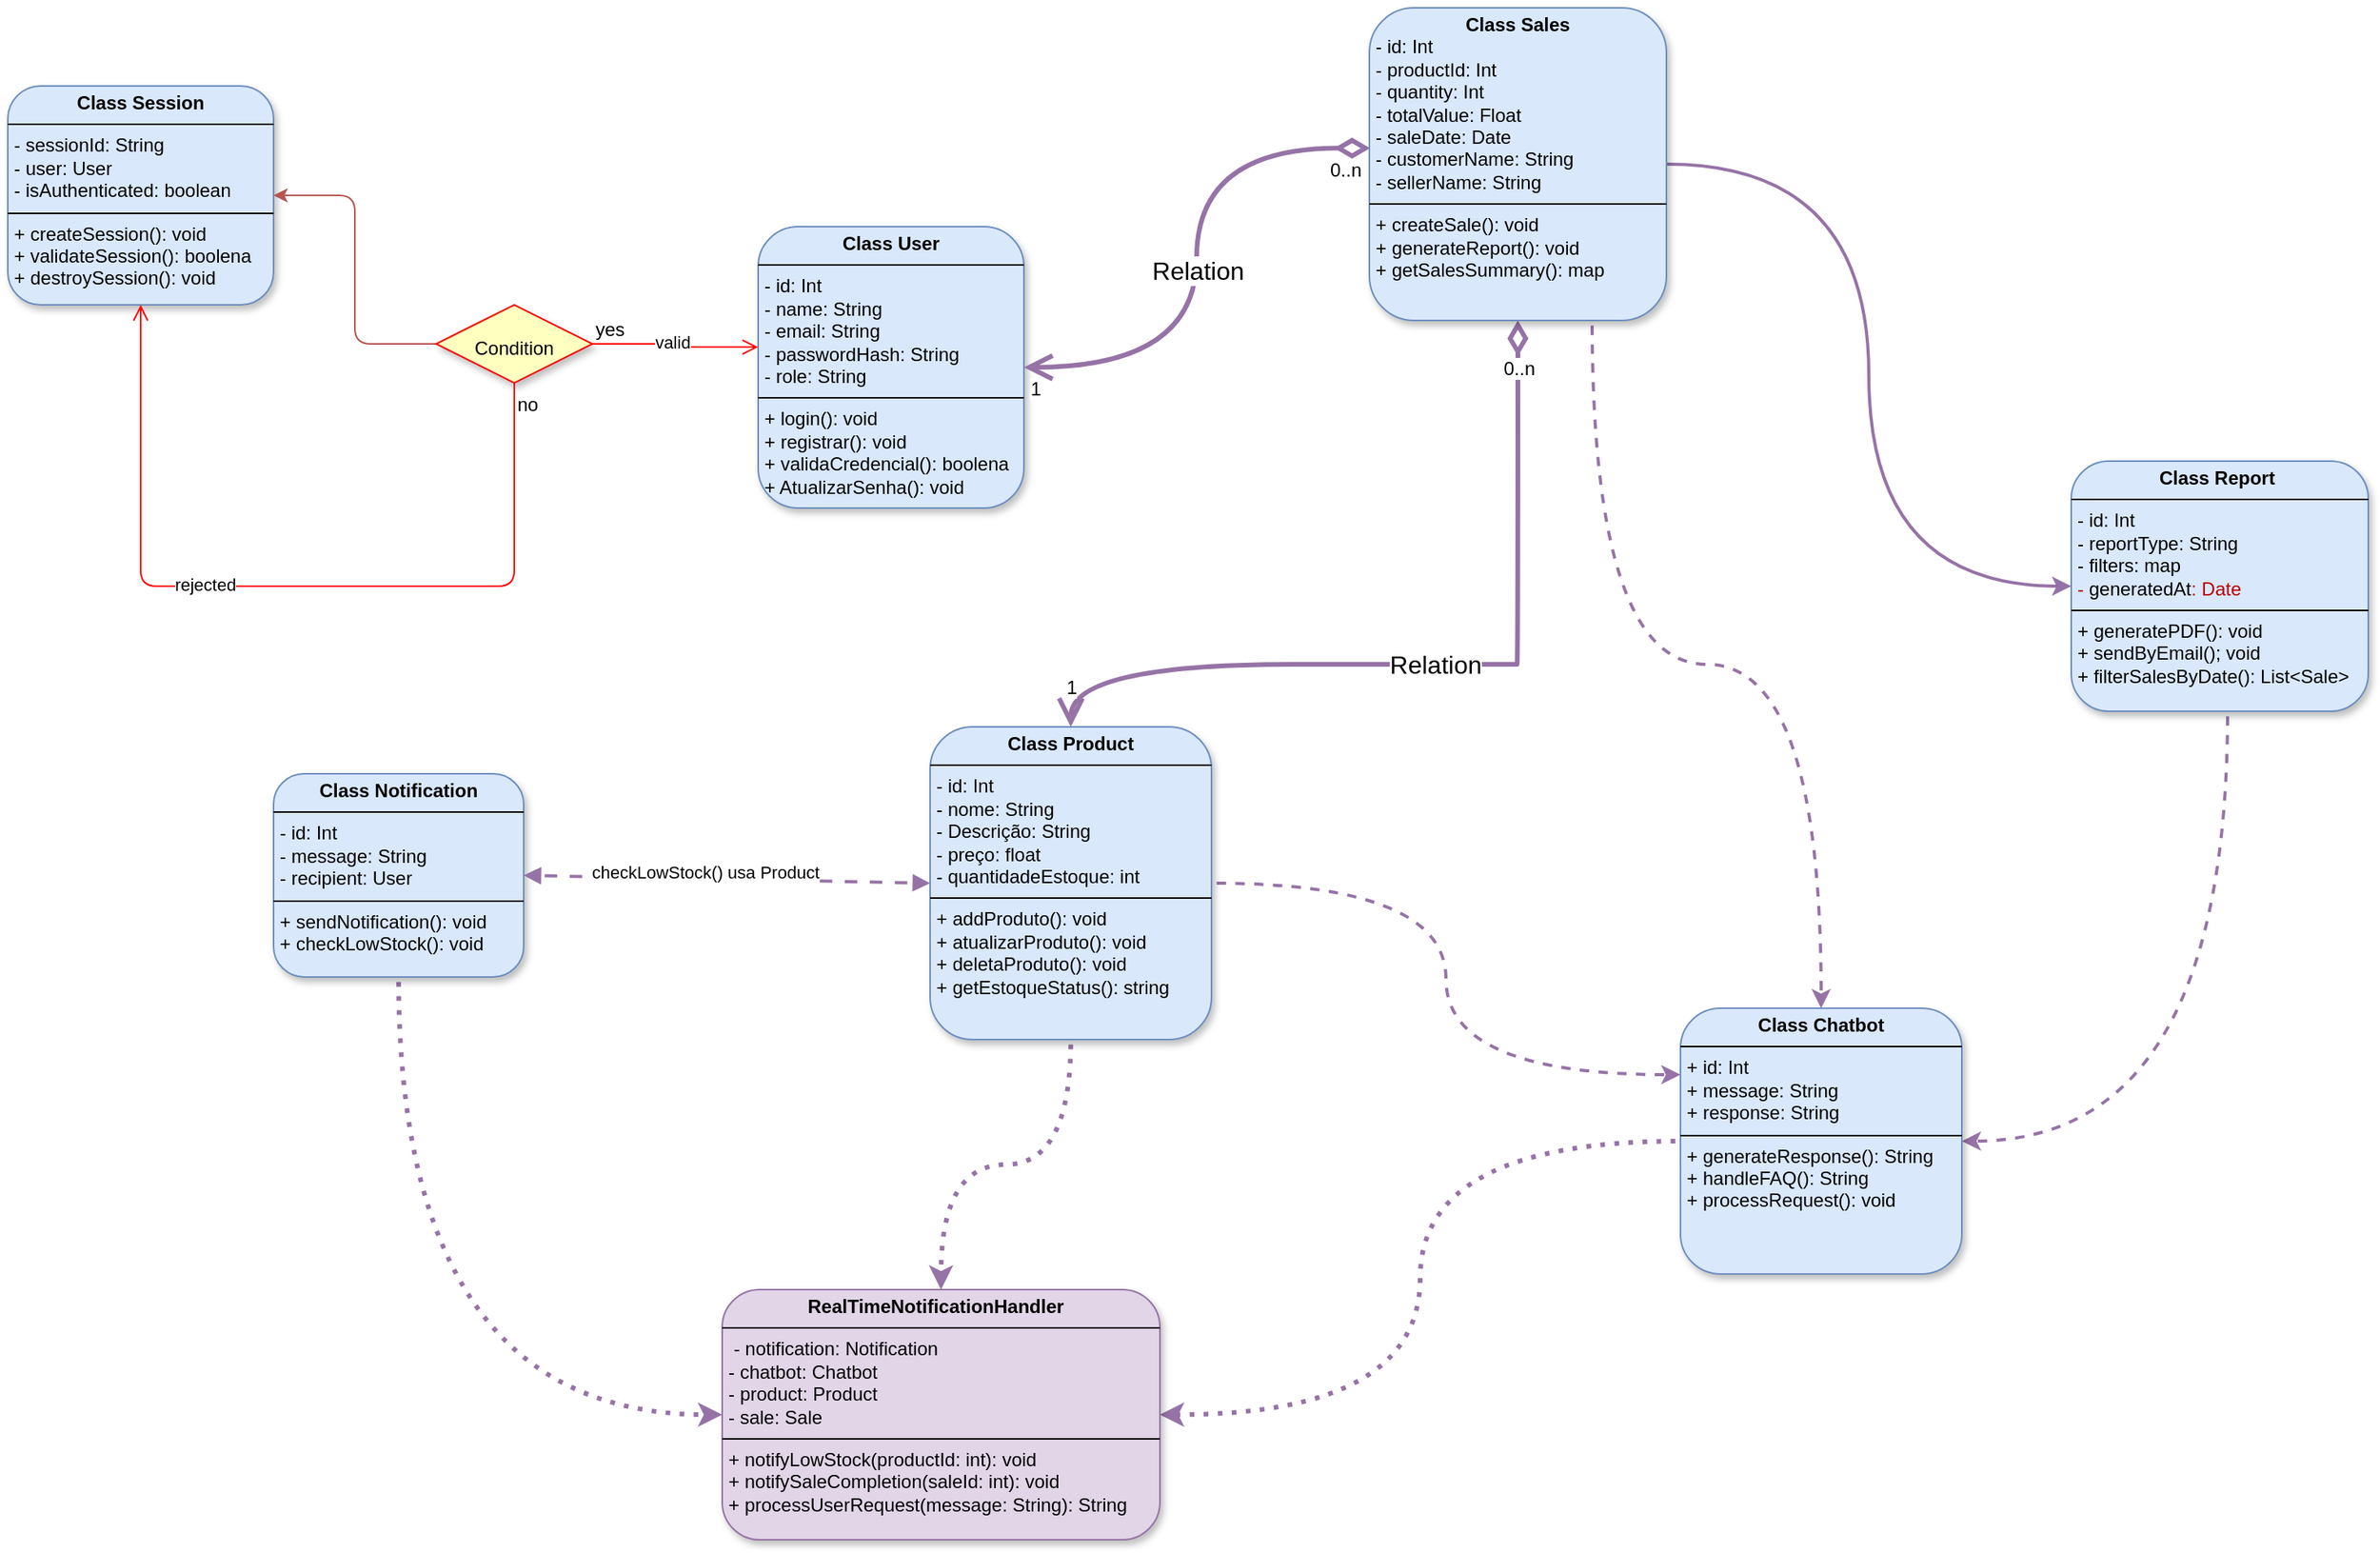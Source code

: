 <mxfile version="26.1.1">
  <diagram name="Página-1" id="VecqVEvQKj1oHFk1jlvt">
    <mxGraphModel dx="2504" dy="1510" grid="1" gridSize="10" guides="1" tooltips="1" connect="1" arrows="1" fold="1" page="1" pageScale="1" pageWidth="827" pageHeight="1169" math="0" shadow="0">
      <root>
        <mxCell id="0" />
        <mxCell id="1" parent="0" />
        <mxCell id="R9yJbHaMIMmJ18Bx0P0C-2" value="&lt;p style=&quot;margin:0px;margin-top:4px;text-align:center;&quot;&gt;&lt;b&gt;Class User&lt;/b&gt;&lt;/p&gt;&lt;hr size=&quot;1&quot; style=&quot;border-style:solid;&quot;&gt;&lt;p style=&quot;margin:0px;margin-left:4px;&quot;&gt;- id: Int&lt;/p&gt;&lt;p style=&quot;margin:0px;margin-left:4px;&quot;&gt;- name: String&lt;/p&gt;&lt;p style=&quot;margin:0px;margin-left:4px;&quot;&gt;- email: String&lt;/p&gt;&lt;p style=&quot;margin:0px;margin-left:4px;&quot;&gt;- passwordHash: String&lt;/p&gt;&lt;p style=&quot;margin:0px;margin-left:4px;&quot;&gt;- role: String&lt;/p&gt;&lt;hr size=&quot;1&quot; style=&quot;border-style:solid;&quot;&gt;&lt;p style=&quot;margin: 0px 0px 0px 4px;&quot;&gt;+ login(): void&lt;/p&gt;&lt;p style=&quot;margin: 0px 0px 0px 4px;&quot;&gt;+ registrar(): void&lt;/p&gt;&lt;p style=&quot;margin: 0px 0px 0px 4px;&quot;&gt;+ validaCredencial(): boolena&lt;/p&gt;&lt;p style=&quot;margin: 0px 0px 0px 4px;&quot;&gt;+ AtualizarSenha(): void&lt;/p&gt;" style="verticalAlign=top;align=left;overflow=fill;html=1;whiteSpace=wrap;rounded=1;glass=0;fillColor=#dae8fc;strokeColor=#6c8ebf;shadow=1;" parent="1" vertex="1">
          <mxGeometry x="570" y="250" width="170" height="180" as="geometry" />
        </mxCell>
        <mxCell id="SbY4Yyk2nIori4BTMzKW-7" style="edgeStyle=orthogonalEdgeStyle;rounded=0;orthogonalLoop=1;jettySize=auto;html=1;entryX=0.5;entryY=0;entryDx=0;entryDy=0;curved=1;flowAnimation=1;fillColor=#e1d5e7;strokeColor=#9673a6;strokeWidth=3;dashed=1;dashPattern=1 2;" edge="1" parent="1" source="R9yJbHaMIMmJ18Bx0P0C-3" target="SbY4Yyk2nIori4BTMzKW-5">
          <mxGeometry relative="1" as="geometry" />
        </mxCell>
        <mxCell id="SbY4Yyk2nIori4BTMzKW-12" style="edgeStyle=orthogonalEdgeStyle;rounded=0;orthogonalLoop=1;jettySize=auto;html=1;entryX=0;entryY=0.25;entryDx=0;entryDy=0;dashed=1;strokeWidth=2;fillColor=#e1d5e7;strokeColor=#9673a6;flowAnimation=1;curved=1;" edge="1" parent="1" source="R9yJbHaMIMmJ18Bx0P0C-3" target="R9yJbHaMIMmJ18Bx0P0C-7">
          <mxGeometry relative="1" as="geometry" />
        </mxCell>
        <mxCell id="R9yJbHaMIMmJ18Bx0P0C-3" value="&lt;p style=&quot;margin:0px;margin-top:4px;text-align:center;&quot;&gt;&lt;b&gt;Class Product&lt;/b&gt;&lt;/p&gt;&lt;hr size=&quot;1&quot; style=&quot;border-style:solid;&quot;&gt;&lt;p style=&quot;margin:0px;margin-left:4px;&quot;&gt;- id: Int&lt;/p&gt;&lt;p style=&quot;margin:0px;margin-left:4px;&quot;&gt;- nome: String&lt;/p&gt;&lt;p style=&quot;margin:0px;margin-left:4px;&quot;&gt;- Descrição: String&lt;/p&gt;&lt;p style=&quot;margin:0px;margin-left:4px;&quot;&gt;- preço: float&lt;/p&gt;&lt;p style=&quot;margin:0px;margin-left:4px;&quot;&gt;- quantidadeEstoque: int&lt;/p&gt;&lt;hr size=&quot;1&quot; style=&quot;border-style:solid;&quot;&gt;&lt;p style=&quot;margin:0px;margin-left:4px;&quot;&gt;+ addProduto(): void&lt;/p&gt;&lt;p style=&quot;margin:0px;margin-left:4px;&quot;&gt;+ atualizarProduto(): void&lt;/p&gt;&lt;p style=&quot;margin:0px;margin-left:4px;&quot;&gt;+ deletaProduto(): void&amp;nbsp;&lt;/p&gt;&lt;p style=&quot;margin:0px;margin-left:4px;&quot;&gt;+ getEstoqueStatus(): string&lt;/p&gt;" style="verticalAlign=top;align=left;overflow=fill;html=1;whiteSpace=wrap;rounded=1;glass=0;fillColor=#dae8fc;strokeColor=#6c8ebf;shadow=1;" parent="1" vertex="1">
          <mxGeometry x="680" y="570" width="180" height="200" as="geometry" />
        </mxCell>
        <mxCell id="R9yJbHaMIMmJ18Bx0P0C-4" style="edgeStyle=orthogonalEdgeStyle;rounded=0;orthogonalLoop=1;jettySize=auto;html=1;entryX=0;entryY=0.5;entryDx=0;entryDy=0;fontFamily=Helvetica;fontSize=15;fontColor=default;strokeWidth=2;fillColor=#e1d5e7;strokeColor=#9673a6;curved=1;" parent="1" source="R9yJbHaMIMmJ18Bx0P0C-5" target="R9yJbHaMIMmJ18Bx0P0C-6" edge="1">
          <mxGeometry relative="1" as="geometry" />
        </mxCell>
        <mxCell id="SbY4Yyk2nIori4BTMzKW-10" style="edgeStyle=orthogonalEdgeStyle;rounded=0;orthogonalLoop=1;jettySize=auto;html=1;entryX=1;entryY=0.5;entryDx=0;entryDy=0;curved=1;strokeWidth=2;fillColor=#e1d5e7;strokeColor=#9673a6;dashed=1;flowAnimation=1;" edge="1" parent="1" source="R9yJbHaMIMmJ18Bx0P0C-6" target="R9yJbHaMIMmJ18Bx0P0C-7">
          <mxGeometry relative="1" as="geometry">
            <Array as="points">
              <mxPoint x="1510" y="835" />
            </Array>
          </mxGeometry>
        </mxCell>
        <mxCell id="R9yJbHaMIMmJ18Bx0P0C-6" value="&lt;p style=&quot;margin:0px;margin-top:4px;text-align:center;&quot;&gt;&lt;b&gt;Class&amp;nbsp;&lt;/b&gt;&lt;span style=&quot;background-color: transparent; text-align: left;&quot;&gt;&lt;b&gt;Report&amp;nbsp;&lt;/b&gt;&lt;/span&gt;&lt;/p&gt;&lt;hr size=&quot;1&quot; style=&quot;border-style:solid;&quot;&gt;&lt;p style=&quot;margin:0px;margin-left:4px;&quot;&gt;- id: Int&lt;/p&gt;&lt;p style=&quot;margin:0px;margin-left:4px;&quot;&gt;- reportType: String&lt;/p&gt;&lt;p style=&quot;margin:0px;margin-left:4px;&quot;&gt;- filters: map&lt;/p&gt;&lt;p style=&quot;margin:0px;margin-left:4px;&quot;&gt;&lt;span style=&quot;background-color: transparent;&quot;&gt;&lt;font color=&quot;rgba(0, 0, 0, 0)&quot;&gt;-&amp;nbsp;&lt;/font&gt;generatedAt&lt;font color=&quot;rgba(0, 0, 0, 0)&quot;&gt;: Date&lt;/font&gt;&lt;/span&gt;&lt;/p&gt;&lt;hr size=&quot;1&quot; style=&quot;border-style:solid;&quot;&gt;&lt;p style=&quot;margin:0px;margin-left:4px;&quot;&gt;+ generatePDF(): void&lt;/p&gt;&lt;p style=&quot;margin:0px;margin-left:4px;&quot;&gt;+ sendByEmail(); void&lt;/p&gt;&lt;p style=&quot;margin:0px;margin-left:4px;&quot;&gt;+ filterSalesByDate(): List&amp;lt;Sale&amp;gt;&lt;/p&gt;" style="verticalAlign=top;align=left;overflow=fill;html=1;whiteSpace=wrap;rounded=1;glass=0;fillColor=#dae8fc;strokeColor=#6c8ebf;shadow=1;" parent="1" vertex="1">
          <mxGeometry x="1410" y="400" width="190" height="160" as="geometry" />
        </mxCell>
        <mxCell id="SbY4Yyk2nIori4BTMzKW-6" style="edgeStyle=orthogonalEdgeStyle;rounded=0;orthogonalLoop=1;jettySize=auto;html=1;entryX=1;entryY=0.5;entryDx=0;entryDy=0;curved=1;flowAnimation=1;fillColor=#e1d5e7;strokeColor=#9673a6;strokeWidth=3;dashed=1;dashPattern=1 2;" edge="1" parent="1" source="R9yJbHaMIMmJ18Bx0P0C-7" target="SbY4Yyk2nIori4BTMzKW-5">
          <mxGeometry relative="1" as="geometry" />
        </mxCell>
        <mxCell id="R9yJbHaMIMmJ18Bx0P0C-7" value="&lt;p style=&quot;margin:0px;margin-top:4px;text-align:center;&quot;&gt;&lt;b&gt;Class Chatbot&lt;/b&gt;&lt;/p&gt;&lt;hr size=&quot;1&quot; style=&quot;border-style:solid;&quot;&gt;&lt;p style=&quot;margin:0px;margin-left:4px;&quot;&gt;+ id: Int&lt;/p&gt;&lt;p style=&quot;margin:0px;margin-left:4px;&quot;&gt;+ message: String&lt;/p&gt;&lt;p style=&quot;margin:0px;margin-left:4px;&quot;&gt;&lt;span style=&quot;background-color: transparent; color: light-dark(rgb(0, 0, 0), rgb(255, 255, 255));&quot;&gt;+ response: String&lt;/span&gt;&lt;/p&gt;&lt;hr size=&quot;1&quot; style=&quot;border-style:solid;&quot;&gt;&lt;p style=&quot;margin:0px;margin-left:4px;&quot;&gt;+&amp;nbsp;&lt;span style=&quot;background-color: transparent;&quot;&gt;generateResponse&lt;/span&gt;&lt;span style=&quot;background-color: transparent; color: light-dark(rgb(0, 0, 0), rgb(255, 255, 255));&quot;&gt;(): String&lt;/span&gt;&lt;/p&gt;&lt;p style=&quot;margin:0px;margin-left:4px;&quot;&gt;+ handleFAQ(): String&lt;/p&gt;&lt;p style=&quot;margin:0px;margin-left:4px;&quot;&gt;+ processRequest(): void&lt;/p&gt;" style="verticalAlign=top;align=left;overflow=fill;html=1;whiteSpace=wrap;rounded=1;glass=0;fillColor=#dae8fc;strokeColor=#6c8ebf;shadow=1;" parent="1" vertex="1">
          <mxGeometry x="1160" y="750" width="180" height="170" as="geometry" />
        </mxCell>
        <mxCell id="SbY4Yyk2nIori4BTMzKW-8" style="edgeStyle=orthogonalEdgeStyle;rounded=0;orthogonalLoop=1;jettySize=auto;html=1;entryX=0;entryY=0.5;entryDx=0;entryDy=0;curved=1;fillColor=#e1d5e7;strokeColor=#9673a6;flowAnimation=1;dashed=1;dashPattern=1 2;strokeWidth=3;" edge="1" parent="1" source="R9yJbHaMIMmJ18Bx0P0C-8" target="SbY4Yyk2nIori4BTMzKW-5">
          <mxGeometry relative="1" as="geometry">
            <Array as="points">
              <mxPoint x="340" y="1010" />
            </Array>
          </mxGeometry>
        </mxCell>
        <mxCell id="R9yJbHaMIMmJ18Bx0P0C-8" value="&lt;p style=&quot;margin:0px;margin-top:4px;text-align:center;&quot;&gt;&lt;b&gt;Class&amp;nbsp;&lt;/b&gt;&lt;span style=&quot;background-color: transparent; text-align: left;&quot;&gt;&lt;b&gt;Notification&lt;/b&gt;&lt;/span&gt;&lt;/p&gt;&lt;hr size=&quot;1&quot; style=&quot;border-style:solid;&quot;&gt;&lt;p style=&quot;margin:0px;margin-left:4px;&quot;&gt;- id: Int&lt;/p&gt;&lt;p style=&quot;margin:0px;margin-left:4px;&quot;&gt;- message: String&lt;/p&gt;&lt;p style=&quot;margin:0px;margin-left:4px;&quot;&gt;&lt;span style=&quot;background-color: transparent; color: light-dark(rgb(0, 0, 0), rgb(255, 255, 255));&quot;&gt;-&amp;nbsp;&lt;/span&gt;&lt;span style=&quot;background-color: transparent;&quot;&gt;recipient: User&lt;/span&gt;&lt;/p&gt;&lt;hr size=&quot;1&quot; style=&quot;border-style:solid;&quot;&gt;&lt;p style=&quot;margin:0px;margin-left:4px;&quot;&gt;+&amp;nbsp;&lt;span style=&quot;background-color: transparent;&quot;&gt;sendNotification&lt;/span&gt;&lt;span style=&quot;background-color: transparent; color: light-dark(rgb(0, 0, 0), rgb(255, 255, 255));&quot;&gt;(): void&lt;/span&gt;&lt;/p&gt;&lt;p style=&quot;margin:0px;margin-left:4px;&quot;&gt;+&amp;nbsp;&lt;span style=&quot;background-color: transparent;&quot;&gt;checkLowStock&lt;/span&gt;&lt;span style=&quot;background-color: transparent; color: light-dark(rgb(0, 0, 0), rgb(255, 255, 255));&quot;&gt;(): void&lt;/span&gt;&lt;/p&gt;" style="verticalAlign=top;align=left;overflow=fill;html=1;whiteSpace=wrap;rounded=1;glass=0;fillColor=#dae8fc;strokeColor=#6c8ebf;shadow=1;" parent="1" vertex="1">
          <mxGeometry x="260" y="600" width="160" height="130" as="geometry" />
        </mxCell>
        <mxCell id="R9yJbHaMIMmJ18Bx0P0C-9" value="&lt;p style=&quot;margin:0px;margin-top:4px;text-align:center;&quot;&gt;&lt;b&gt;Class&amp;nbsp;&lt;/b&gt;&lt;span style=&quot;background-color: transparent; text-align: left;&quot;&gt;&lt;b&gt;Session&lt;/b&gt;&lt;/span&gt;&lt;span style=&quot;background-color: transparent; color: rgba(0, 0, 0, 0); font-family: monospace; font-size: 0px; text-align: left; text-wrap-mode: nowrap;&quot;&gt;%3CmxGraphModel%3E%3Croot%3E%3CmxCell%20id%3D%220%22%2F%3E%3CmxCell%20id%3D%221%22%20parent%3D%220%22%2F%3E%3CmxCell%20id%3D%222%22%20value%3D%22%26lt%3Bp%20style%3D%26quot%3Bmargin%3A0px%3Bmargin-top%3A4px%3Btext-align%3Acenter%3B%26quot%3B%26gt%3B%26lt%3Bb%26gt%3BClass%26amp%3Bnbsp%3B%26lt%3B%2Fb%26gt%3B%26lt%3Bspan%20style%3D%26quot%3Bbackground-color%3A%20transparent%3B%20text-align%3A%20left%3B%26quot%3B%26gt%3B%26lt%3Bb%26gt%3BNotification%26lt%3B%2Fb%26gt%3B%26lt%3B%2Fspan%26gt%3B%26lt%3B%2Fp%26gt%3B%26lt%3Bhr%20size%3D%26quot%3B1%26quot%3B%20style%3D%26quot%3Bborder-style%3Asolid%3B%26quot%3B%26gt%3B%26lt%3Bp%20style%3D%26quot%3Bmargin%3A0px%3Bmargin-left%3A4px%3B%26quot%3B%26gt%3B%2B%20id%3A%20Int%26lt%3B%2Fp%26gt%3B%26lt%3Bp%20style%3D%26quot%3Bmargin%3A0px%3Bmargin-left%3A4px%3B%26quot%3B%26gt%3B%2B%20message%3A%20String%26lt%3B%2Fp%26gt%3B%26lt%3Bp%20style%3D%26quot%3Bmargin%3A0px%3Bmargin-left%3A4px%3B%26quot%3B%26gt%3B%26lt%3Bspan%20style%3D%26quot%3Bbackground-color%3A%20transparent%3B%20color%3A%20light-dark(rgb(0%2C%200%2C%200)%2C%20rgb(255%2C%20255%2C%20255))%3B%26quot%3B%26gt%3B%2B%26amp%3Bnbsp%3B%26lt%3B%2Fspan%26gt%3B%26lt%3Bspan%20style%3D%26quot%3Bbackground-color%3A%20transparent%3B%26quot%3B%26gt%3Brecipient%3A%20User%26lt%3B%2Fspan%26gt%3B%26lt%3B%2Fp%26gt%3B%26lt%3Bhr%20size%3D%26quot%3B1%26quot%3B%20style%3D%26quot%3Bborder-style%3Asolid%3B%26quot%3B%26gt%3B%26lt%3Bp%20style%3D%26quot%3Bmargin%3A0px%3Bmargin-left%3A4px%3B%26quot%3B%26gt%3B%2B%26amp%3Bnbsp%3B%26lt%3Bspan%20style%3D%26quot%3Bbackground-color%3A%20transparent%3B%26quot%3B%26gt%3BsendNotification%26lt%3B%2Fspan%26gt%3B%26lt%3Bspan%20style%3D%26quot%3Bbackground-color%3A%20transparent%3B%20color%3A%20light-dark(rgb(0%2C%200%2C%200)%2C%20rgb(255%2C%20255%2C%20255))%3B%26quot%3B%26gt%3B()%26lt%3B%2Fspan%26gt%3B%26lt%3B%2Fp%26gt%3B%26lt%3Bp%20style%3D%26quot%3Bmargin%3A0px%3Bmargin-left%3A4px%3B%26quot%3B%26gt%3B%2B%26amp%3Bnbsp%3B%26lt%3Bspan%20style%3D%26quot%3Bbackground-color%3A%20transparent%3B%26quot%3B%26gt%3BcheckLowStock%26lt%3B%2Fspan%26gt%3B%26lt%3Bspan%20style%3D%26quot%3Bbackground-color%3A%20transparent%3B%20color%3A%20light-dark(rgb(0%2C%200%2C%200)%2C%20rgb(255%2C%20255%2C%20255))%3B%26quot%3B%26gt%3B()%26lt%3B%2Fspan%26gt%3B%26lt%3B%2Fp%26gt%3B%22%20style%3D%22verticalAlign%3Dtop%3Balign%3Dleft%3Boverflow%3Dfill%3Bhtml%3D1%3BwhiteSpace%3Dwrap%3Brounded%3D1%3Bglass%3D0%3BfillColor%3D%23dae8fc%3BstrokeColor%3D%236c8ebf%3Bshadow%3D1%3B%22%20vertex%3D%221%22%20parent%3D%221%22%3E%3CmxGeometry%20x%3D%22870%22%20y%3D%22770%22%20width%3D%22160%22%20height%3D%22120%22%20as%3D%22geometry%22%2F%3E%3C%2FmxCell%3E%3C%2Froot%3E%3C%2FmxGraphModel%3E&lt;/span&gt;&lt;/p&gt;&lt;hr size=&quot;1&quot; style=&quot;border-style:solid;&quot;&gt;&lt;p style=&quot;margin:0px;margin-left:4px;&quot;&gt;-&amp;nbsp;&lt;span style=&quot;background-color: transparent;&quot;&gt;sessionId: String&lt;/span&gt;&lt;/p&gt;&lt;p style=&quot;margin:0px;margin-left:4px;&quot;&gt;&lt;span style=&quot;background-color: transparent; color: light-dark(rgb(0, 0, 0), rgb(255, 255, 255));&quot;&gt;-&amp;nbsp;&lt;/span&gt;&lt;span style=&quot;background-color: transparent;&quot;&gt;user: User&lt;/span&gt;&lt;/p&gt;&lt;p style=&quot;margin:0px;margin-left:4px;&quot;&gt;&lt;span style=&quot;background-color: transparent; color: light-dark(rgb(0, 0, 0), rgb(255, 255, 255));&quot;&gt;-&amp;nbsp;&lt;/span&gt;&lt;span style=&quot;background-color: transparent;&quot;&gt;isAuthenticated: boolean&lt;/span&gt;&lt;/p&gt;&lt;hr size=&quot;1&quot; style=&quot;border-style:solid;&quot;&gt;&lt;p style=&quot;margin:0px;margin-left:4px;&quot;&gt;+ createSession(): void&lt;br&gt;&lt;span style=&quot;background-color: transparent; color: light-dark(rgb(0, 0, 0), rgb(255, 255, 255));&quot;&gt;+&amp;nbsp;validateSession&lt;/span&gt;&lt;span style=&quot;background-color: transparent; color: light-dark(rgb(0, 0, 0), rgb(255, 255, 255));&quot;&gt;(): boolena&lt;br&gt;+&amp;nbsp;&lt;/span&gt;&lt;span style=&quot;background-color: transparent; color: light-dark(rgb(0, 0, 0), rgb(255, 255, 255));&quot;&gt;destroySession(): void&lt;/span&gt;&lt;/p&gt;" style="verticalAlign=top;align=left;overflow=fill;html=1;whiteSpace=wrap;rounded=1;glass=0;fillColor=#dae8fc;strokeColor=#6c8ebf;shadow=1;" parent="1" vertex="1">
          <mxGeometry x="90" y="160" width="170" height="140" as="geometry" />
        </mxCell>
        <mxCell id="R9yJbHaMIMmJ18Bx0P0C-10" value="Relation" style="endArrow=open;html=1;endSize=12;startArrow=diamondThin;startSize=14;startFill=0;edgeStyle=orthogonalEdgeStyle;rounded=0;fontFamily=Helvetica;fontSize=16;fontColor=default;entryX=1;entryY=0.5;entryDx=0;entryDy=0;exitX=0.002;exitY=0.449;exitDx=0;exitDy=0;fillColor=#e1d5e7;strokeColor=#9673a6;curved=1;strokeWidth=3;exitPerimeter=0;" parent="1" source="R9yJbHaMIMmJ18Bx0P0C-5" target="R9yJbHaMIMmJ18Bx0P0C-2" edge="1">
          <mxGeometry x="0.046" relative="1" as="geometry">
            <mxPoint x="1180" y="145.02" as="sourcePoint" />
            <mxPoint x="560" y="135.02" as="targetPoint" />
            <Array as="points" />
            <mxPoint as="offset" />
          </mxGeometry>
        </mxCell>
        <mxCell id="R9yJbHaMIMmJ18Bx0P0C-11" value="0..n" style="edgeLabel;resizable=0;html=1;align=left;verticalAlign=top;rounded=1;shadow=1;glass=0;strokeColor=#6c8ebf;fontFamily=Helvetica;fontSize=12;fontColor=default;fillColor=#dae8fc;" parent="R9yJbHaMIMmJ18Bx0P0C-10" connectable="0" vertex="1">
          <mxGeometry x="-1" relative="1" as="geometry">
            <mxPoint x="-27" as="offset" />
          </mxGeometry>
        </mxCell>
        <mxCell id="R9yJbHaMIMmJ18Bx0P0C-12" value="1" style="edgeLabel;resizable=0;html=1;align=right;verticalAlign=top;rounded=1;shadow=1;glass=0;strokeColor=#6c8ebf;fontFamily=Helvetica;fontSize=12;fontColor=default;fillColor=#dae8fc;" parent="R9yJbHaMIMmJ18Bx0P0C-10" connectable="0" vertex="1">
          <mxGeometry x="1" relative="1" as="geometry">
            <mxPoint x="11" as="offset" />
          </mxGeometry>
        </mxCell>
        <mxCell id="R9yJbHaMIMmJ18Bx0P0C-13" value="Relation" style="endArrow=open;html=1;endSize=12;startArrow=diamondThin;startSize=14;startFill=0;edgeStyle=orthogonalEdgeStyle;rounded=0;fontFamily=Helvetica;fontSize=16;fontColor=default;entryX=0.5;entryY=0;entryDx=0;entryDy=0;exitX=0.5;exitY=1;exitDx=0;exitDy=0;strokeWidth=3;fillColor=#e1d5e7;strokeColor=#9673a6;curved=1;" parent="1" source="R9yJbHaMIMmJ18Bx0P0C-5" target="R9yJbHaMIMmJ18Bx0P0C-3" edge="1">
          <mxGeometry relative="1" as="geometry">
            <mxPoint x="1100" y="420.0" as="sourcePoint" />
            <mxPoint x="1100" y="240" as="targetPoint" />
            <Array as="points">
              <mxPoint x="1055" y="530" />
              <mxPoint x="480" y="530" />
            </Array>
          </mxGeometry>
        </mxCell>
        <mxCell id="R9yJbHaMIMmJ18Bx0P0C-14" value="0..n" style="edgeLabel;resizable=0;html=1;align=left;verticalAlign=top;rounded=1;shadow=1;glass=0;strokeColor=#6c8ebf;fontFamily=Helvetica;fontSize=12;fontColor=default;fillColor=#dae8fc;" parent="R9yJbHaMIMmJ18Bx0P0C-13" connectable="0" vertex="1">
          <mxGeometry x="-1" relative="1" as="geometry">
            <mxPoint x="-11" y="17" as="offset" />
          </mxGeometry>
        </mxCell>
        <mxCell id="R9yJbHaMIMmJ18Bx0P0C-15" value="1" style="edgeLabel;resizable=0;html=1;align=right;verticalAlign=top;rounded=1;shadow=1;glass=0;strokeColor=#6c8ebf;fontFamily=Helvetica;fontSize=12;fontColor=default;fillColor=#dae8fc;" parent="R9yJbHaMIMmJ18Bx0P0C-13" connectable="0" vertex="1">
          <mxGeometry x="1" relative="1" as="geometry">
            <mxPoint x="4" y="-39" as="offset" />
          </mxGeometry>
        </mxCell>
        <mxCell id="R9yJbHaMIMmJ18Bx0P0C-19" value="" style="endArrow=block;startArrow=block;endFill=1;startFill=1;html=1;rounded=0;fontFamily=Helvetica;fontSize=12;fontColor=default;exitX=1;exitY=0.5;exitDx=0;exitDy=0;entryX=0;entryY=0.5;entryDx=0;entryDy=0;fillColor=#e1d5e7;strokeColor=#9673a6;strokeWidth=2;flowAnimation=1;" parent="1" source="R9yJbHaMIMmJ18Bx0P0C-8" target="R9yJbHaMIMmJ18Bx0P0C-3" edge="1">
          <mxGeometry width="160" relative="1" as="geometry">
            <mxPoint x="480" y="590" as="sourcePoint" />
            <mxPoint x="640" y="590" as="targetPoint" />
            <Array as="points" />
          </mxGeometry>
        </mxCell>
        <mxCell id="SbY4Yyk2nIori4BTMzKW-4" value="checkLowStock() usa Product" style="edgeLabel;html=1;align=center;verticalAlign=middle;resizable=0;points=[];" vertex="1" connectable="0" parent="R9yJbHaMIMmJ18Bx0P0C-19">
          <mxGeometry x="-0.111" y="4" relative="1" as="geometry">
            <mxPoint as="offset" />
          </mxGeometry>
        </mxCell>
        <mxCell id="R9yJbHaMIMmJ18Bx0P0C-20" style="edgeStyle=orthogonalEdgeStyle;rounded=1;orthogonalLoop=1;jettySize=auto;html=1;entryX=1;entryY=0.5;entryDx=0;entryDy=0;fontFamily=Helvetica;fontSize=12;fontColor=default;fillColor=#f8cecc;strokeColor=#b85450;curved=0;" parent="1" source="R9yJbHaMIMmJ18Bx0P0C-21" target="R9yJbHaMIMmJ18Bx0P0C-9" edge="1">
          <mxGeometry relative="1" as="geometry" />
        </mxCell>
        <mxCell id="R9yJbHaMIMmJ18Bx0P0C-21" value="&lt;span style=&quot;background-color: transparent; color: light-dark(rgb(0, 0, 0), rgb(237, 237, 237));&quot;&gt;&lt;br&gt;Condition&lt;/span&gt;" style="rhombus;whiteSpace=wrap;html=1;fontColor=#000000;fillColor=#ffffc0;strokeColor=#ff0000;rounded=1;shadow=1;glass=0;align=center;verticalAlign=top;fontFamily=Helvetica;fontSize=12;arcSize=0;" parent="1" vertex="1">
          <mxGeometry x="364" y="300" width="100" height="50" as="geometry" />
        </mxCell>
        <mxCell id="R9yJbHaMIMmJ18Bx0P0C-22" value="yes" style="edgeStyle=orthogonalEdgeStyle;html=1;align=left;verticalAlign=bottom;endArrow=open;endSize=8;strokeColor=#ff0000;rounded=0;fontFamily=Helvetica;fontSize=12;fontColor=default;entryX=0;entryY=0.428;entryDx=0;entryDy=0;entryPerimeter=0;" parent="1" source="R9yJbHaMIMmJ18Bx0P0C-21" edge="1" target="R9yJbHaMIMmJ18Bx0P0C-2">
          <mxGeometry x="-1" relative="1" as="geometry">
            <mxPoint x="450" y="120" as="targetPoint" />
          </mxGeometry>
        </mxCell>
        <mxCell id="SbY4Yyk2nIori4BTMzKW-2" value="valid" style="edgeLabel;html=1;align=center;verticalAlign=middle;resizable=0;points=[];" vertex="1" connectable="0" parent="R9yJbHaMIMmJ18Bx0P0C-22">
          <mxGeometry x="-0.332" relative="1" as="geometry">
            <mxPoint x="15" y="-1" as="offset" />
          </mxGeometry>
        </mxCell>
        <mxCell id="R9yJbHaMIMmJ18Bx0P0C-23" value="no" style="edgeStyle=orthogonalEdgeStyle;html=1;align=left;verticalAlign=top;endArrow=open;endSize=8;strokeColor=#ff0000;rounded=1;fontFamily=Helvetica;fontSize=12;fontColor=default;curved=0;entryX=0.5;entryY=1;entryDx=0;entryDy=0;" parent="1" source="R9yJbHaMIMmJ18Bx0P0C-21" target="R9yJbHaMIMmJ18Bx0P0C-9" edge="1">
          <mxGeometry x="-1" relative="1" as="geometry">
            <mxPoint x="190" y="350" as="targetPoint" />
            <Array as="points">
              <mxPoint x="414" y="480" />
              <mxPoint x="175" y="480" />
            </Array>
          </mxGeometry>
        </mxCell>
        <mxCell id="SbY4Yyk2nIori4BTMzKW-1" value="rejected" style="edgeLabel;html=1;align=center;verticalAlign=middle;resizable=0;points=[];" vertex="1" connectable="0" parent="R9yJbHaMIMmJ18Bx0P0C-23">
          <mxGeometry x="0.214" y="1" relative="1" as="geometry">
            <mxPoint x="5" y="-2" as="offset" />
          </mxGeometry>
        </mxCell>
        <mxCell id="SbY4Yyk2nIori4BTMzKW-3" value="" style="endArrow=open;endSize=12;dashed=1;html=1;rounded=0;fontFamily=Helvetica;fontSize=12;fontColor=default;entryX=0.5;entryY=0;entryDx=0;entryDy=0;strokeWidth=2;fillColor=#e1d5e7;strokeColor=#9673a6;curved=1;flowAnimation=1;" edge="1" parent="1" target="R9yJbHaMIMmJ18Bx0P0C-5">
          <mxGeometry width="160" relative="1" as="geometry">
            <mxPoint x="1050" y="240" as="sourcePoint" />
            <mxPoint x="1050" y="550" as="targetPoint" />
          </mxGeometry>
        </mxCell>
        <mxCell id="SbY4Yyk2nIori4BTMzKW-9" style="edgeStyle=orthogonalEdgeStyle;rounded=0;orthogonalLoop=1;jettySize=auto;html=1;exitX=0.75;exitY=1;exitDx=0;exitDy=0;entryX=0.5;entryY=0;entryDx=0;entryDy=0;curved=1;fillColor=#e1d5e7;strokeColor=#9673a6;dashed=1;flowAnimation=1;strokeWidth=2;" edge="1" parent="1" source="R9yJbHaMIMmJ18Bx0P0C-5" target="R9yJbHaMIMmJ18Bx0P0C-7">
          <mxGeometry relative="1" as="geometry" />
        </mxCell>
        <mxCell id="R9yJbHaMIMmJ18Bx0P0C-5" value="&lt;p style=&quot;margin:0px;margin-top:4px;text-align:center;&quot;&gt;&lt;b&gt;Class Sales&lt;/b&gt;&lt;/p&gt;&lt;p style=&quot;margin:0px;margin-left:4px;&quot;&gt;- id: Int&lt;/p&gt;&lt;p style=&quot;margin:0px;margin-left:4px;&quot;&gt;- productId: Int&lt;/p&gt;&lt;p style=&quot;margin:0px;margin-left:4px;&quot;&gt;- quantity: Int&lt;/p&gt;&lt;p style=&quot;margin:0px;margin-left:4px;&quot;&gt;- totalValue: Float&lt;/p&gt;&lt;p style=&quot;margin:0px;margin-left:4px;&quot;&gt;- saleDate: Date&lt;/p&gt;&lt;p style=&quot;margin:0px;margin-left:4px;&quot;&gt;- customerName: String&lt;/p&gt;&lt;p style=&quot;margin:0px;margin-left:4px;&quot;&gt;- sellerName: String&lt;/p&gt;&lt;hr size=&quot;1&quot; style=&quot;border-style:solid;&quot;&gt;&lt;p style=&quot;margin:0px;margin-left:4px;&quot;&gt;+ createSale(): void&lt;/p&gt;&lt;p style=&quot;margin:0px;margin-left:4px;&quot;&gt;+ generateReport(): void&lt;/p&gt;&lt;p style=&quot;margin:0px;margin-left:4px;&quot;&gt;+ getSalesSummary(): map&lt;/p&gt;" style="verticalAlign=top;align=left;overflow=fill;html=1;whiteSpace=wrap;rounded=1;glass=0;fillColor=#dae8fc;strokeColor=#6c8ebf;shadow=1;" parent="1" vertex="1">
          <mxGeometry x="961" y="110" width="190" height="200" as="geometry" />
        </mxCell>
        <mxCell id="SbY4Yyk2nIori4BTMzKW-5" value="&lt;p style=&quot;margin:0px;margin-top:4px;text-align:center;&quot;&gt;&lt;b&gt;RealTimeNotificationHandler&amp;nbsp;&amp;nbsp;&lt;/b&gt;&lt;/p&gt;&lt;hr size=&quot;1&quot; style=&quot;border-style:solid;&quot;&gt;&lt;p style=&quot;margin:0px;margin-left:4px;&quot;&gt;&amp;nbsp;- notification: Notification&lt;/p&gt;&lt;p style=&quot;margin:0px;margin-left:4px;&quot;&gt;- chatbot: Chatbot&lt;/p&gt;&lt;p style=&quot;margin:0px;margin-left:4px;&quot;&gt;- product: Product&lt;/p&gt;&lt;p style=&quot;margin:0px;margin-left:4px;&quot;&gt;- sale: Sale&amp;nbsp;&lt;/p&gt;&lt;hr size=&quot;1&quot; style=&quot;border-style:solid;&quot;&gt;&lt;p style=&quot;margin:0px;margin-left:4px;&quot;&gt;+ notifyLowStock(productId: int): void&lt;/p&gt;&lt;p style=&quot;margin:0px;margin-left:4px;&quot;&gt;+ notifySaleCompletion(saleId: int): void&lt;/p&gt;&lt;p style=&quot;margin:0px;margin-left:4px;&quot;&gt;+ processUserRequest(message: String): String&lt;/p&gt;" style="verticalAlign=top;align=left;overflow=fill;html=1;whiteSpace=wrap;rounded=1;glass=0;shadow=1;fillColor=#e1d5e7;strokeColor=#9673a6;" vertex="1" parent="1">
          <mxGeometry x="547" y="930" width="280" height="160" as="geometry" />
        </mxCell>
      </root>
    </mxGraphModel>
  </diagram>
</mxfile>
